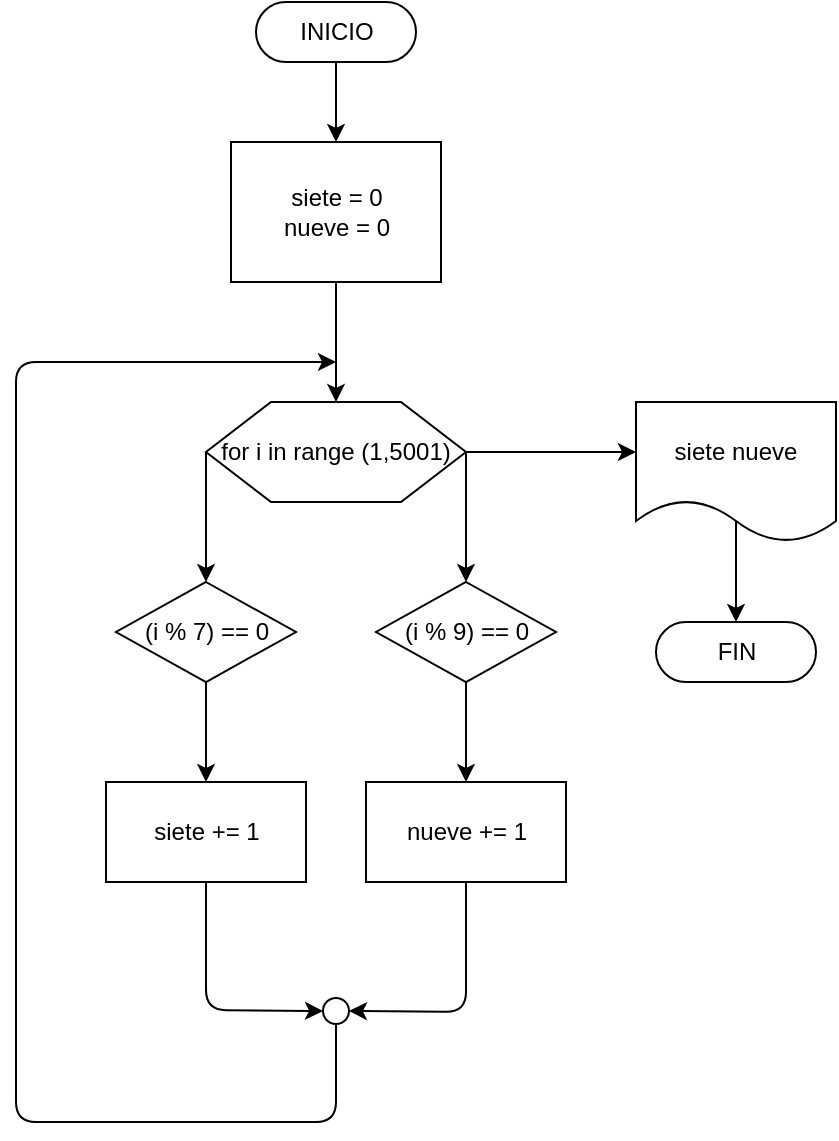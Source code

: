 <mxfile>
    <diagram id="Uc5-UQYgoa-OSOlAVvuW" name="Página-1">
        <mxGraphModel dx="273" dy="470" grid="1" gridSize="10" guides="1" tooltips="1" connect="1" arrows="1" fold="1" page="1" pageScale="1" pageWidth="827" pageHeight="1169" math="0" shadow="0">
            <root>
                <mxCell id="0"/>
                <mxCell id="1" parent="0"/>
                <mxCell id="2" value="" style="edgeStyle=none;html=1;" edge="1" parent="1" source="3" target="5">
                    <mxGeometry relative="1" as="geometry"/>
                </mxCell>
                <mxCell id="3" value="INICIO" style="html=1;dashed=0;whitespace=wrap;shape=mxgraph.dfd.start" vertex="1" parent="1">
                    <mxGeometry x="160" y="80" width="80" height="30" as="geometry"/>
                </mxCell>
                <mxCell id="4" value="" style="edgeStyle=none;html=1;" edge="1" parent="1" source="5" target="8">
                    <mxGeometry relative="1" as="geometry"/>
                </mxCell>
                <mxCell id="5" value="siete = 0&lt;br&gt;nueve = 0&lt;br&gt;" style="html=1;dashed=0;whitespace=wrap;" vertex="1" parent="1">
                    <mxGeometry x="147.5" y="150" width="105" height="70" as="geometry"/>
                </mxCell>
                <mxCell id="6" style="edgeStyle=none;html=1;exitX=0;exitY=0.5;exitDx=0;exitDy=0;entryX=0.5;entryY=0;entryDx=0;entryDy=0;" edge="1" parent="1" source="8" target="10">
                    <mxGeometry relative="1" as="geometry"/>
                </mxCell>
                <mxCell id="7" style="edgeStyle=none;html=1;exitX=1;exitY=0.5;exitDx=0;exitDy=0;entryX=0.5;entryY=0;entryDx=0;entryDy=0;" edge="1" parent="1" source="8" target="12">
                    <mxGeometry relative="1" as="geometry"/>
                </mxCell>
                <mxCell id="22" value="" style="edgeStyle=none;html=1;" edge="1" parent="1" source="8">
                    <mxGeometry relative="1" as="geometry">
                        <mxPoint x="350" y="305" as="targetPoint"/>
                    </mxGeometry>
                </mxCell>
                <mxCell id="8" value="for i in range (1,5001)" style="shape=hexagon;perimeter=hexagonPerimeter2;whiteSpace=wrap;html=1;size=0.25" vertex="1" parent="1">
                    <mxGeometry x="135" y="280" width="130" height="50" as="geometry"/>
                </mxCell>
                <mxCell id="9" style="edgeStyle=none;html=1;exitX=0.5;exitY=1;exitDx=0;exitDy=0;" edge="1" parent="1" source="10" target="16">
                    <mxGeometry relative="1" as="geometry"/>
                </mxCell>
                <mxCell id="10" value="(i % 7) == 0" style="shape=rhombus;html=1;dashed=0;whitespace=wrap;perimeter=rhombusPerimeter;" vertex="1" parent="1">
                    <mxGeometry x="90" y="370" width="90" height="50" as="geometry"/>
                </mxCell>
                <mxCell id="11" style="edgeStyle=none;html=1;exitX=0.5;exitY=1;exitDx=0;exitDy=0;entryX=0.5;entryY=0;entryDx=0;entryDy=0;" edge="1" parent="1" source="12" target="14">
                    <mxGeometry relative="1" as="geometry"/>
                </mxCell>
                <mxCell id="12" value="(i % 9) == 0" style="shape=rhombus;html=1;dashed=0;whitespace=wrap;perimeter=rhombusPerimeter;" vertex="1" parent="1">
                    <mxGeometry x="220" y="370" width="90" height="50" as="geometry"/>
                </mxCell>
                <mxCell id="13" style="edgeStyle=none;html=1;exitX=0.5;exitY=1;exitDx=0;exitDy=0;entryX=1;entryY=0.5;entryDx=0;entryDy=0;" edge="1" parent="1" source="14" target="18">
                    <mxGeometry relative="1" as="geometry">
                        <Array as="points">
                            <mxPoint x="265" y="585"/>
                        </Array>
                    </mxGeometry>
                </mxCell>
                <mxCell id="14" value="nueve += 1" style="html=1;dashed=0;whitespace=wrap;" vertex="1" parent="1">
                    <mxGeometry x="215" y="470" width="100" height="50" as="geometry"/>
                </mxCell>
                <mxCell id="15" style="edgeStyle=none;html=1;exitX=0.5;exitY=1;exitDx=0;exitDy=0;entryX=0;entryY=0.5;entryDx=0;entryDy=0;" edge="1" parent="1" source="16" target="18">
                    <mxGeometry relative="1" as="geometry">
                        <Array as="points">
                            <mxPoint x="135" y="584"/>
                        </Array>
                    </mxGeometry>
                </mxCell>
                <mxCell id="16" value="siete += 1" style="html=1;dashed=0;whitespace=wrap;" vertex="1" parent="1">
                    <mxGeometry x="85" y="470" width="100" height="50" as="geometry"/>
                </mxCell>
                <mxCell id="17" value="" style="edgeStyle=none;html=1;" edge="1" parent="1" source="18">
                    <mxGeometry relative="1" as="geometry">
                        <mxPoint x="200" y="260" as="targetPoint"/>
                        <Array as="points">
                            <mxPoint x="200" y="640"/>
                            <mxPoint x="40" y="640"/>
                            <mxPoint x="40" y="260"/>
                        </Array>
                    </mxGeometry>
                </mxCell>
                <mxCell id="18" value="" style="shape=ellipse;html=1;dashed=0;whitespace=wrap;aspect=fixed;perimeter=ellipsePerimeter;" vertex="1" parent="1">
                    <mxGeometry x="193.5" y="578" width="13" height="13" as="geometry"/>
                </mxCell>
                <mxCell id="19" style="edgeStyle=none;html=1;exitX=0.5;exitY=0;exitDx=0;exitDy=0;entryX=0.5;entryY=0.5;entryDx=0;entryDy=-15;entryPerimeter=0;" edge="1" parent="1" source="20" target="21">
                    <mxGeometry relative="1" as="geometry"/>
                </mxCell>
                <mxCell id="20" value="siete nueve" style="shape=document;whiteSpace=wrap;html=1;boundedLbl=1;dashed=0;flipH=1;" vertex="1" parent="1">
                    <mxGeometry x="350" y="280" width="100" height="70" as="geometry"/>
                </mxCell>
                <mxCell id="21" value="FIN" style="html=1;dashed=0;whitespace=wrap;shape=mxgraph.dfd.start" vertex="1" parent="1">
                    <mxGeometry x="360" y="390" width="80" height="30" as="geometry"/>
                </mxCell>
            </root>
        </mxGraphModel>
    </diagram>
</mxfile>